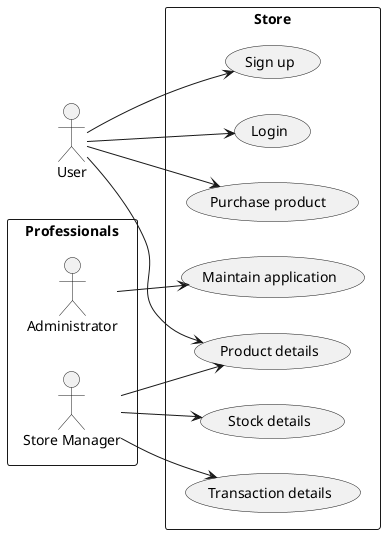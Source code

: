 @startuml
left to right direction
actor User as u
rectangle Professionals {
  actor Administrator as a
  actor "Store Manager" as sm
}
rectangle Store {
  usecase "Purchase product " as UC1
  usecase "Product details" as UC2
  usecase "Stock details" as UC3
  usecase "Transaction details" as UC4
  usecase "Maintain application" as UC5
  usecase "Sign up" as UC6
  usecase "Login" as UC7
}
a --> UC5
sm --> UC2
sm --> UC3
sm --> UC4
u --> UC1
u --> UC2
u --> UC6
u --> UC7
@enduml
